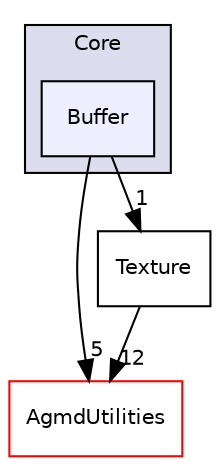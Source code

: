 digraph "src/Agmd3D/Core/Buffer" {
  compound=true
  node [ fontsize="10", fontname="Helvetica"];
  edge [ labelfontsize="10", labelfontname="Helvetica"];
  subgraph clusterdir_b3e9ade9c04b4b48621f7755b7dfe0ba {
    graph [ bgcolor="#ddddee", pencolor="black", label="Core" fontname="Helvetica", fontsize="10", URL="dir_b3e9ade9c04b4b48621f7755b7dfe0ba.html"]
  dir_000cfdc44c01edba0ab339a542678d03 [shape=box, label="Buffer", style="filled", fillcolor="#eeeeff", pencolor="black", URL="dir_000cfdc44c01edba0ab339a542678d03.html"];
  }
  dir_c11272a1c791afc0e19bc74f6f6797fb [shape=box label="AgmdUtilities" fillcolor="white" style="filled" color="red" URL="dir_c11272a1c791afc0e19bc74f6f6797fb.html"];
  dir_eb6b5f21eb591a506f00736d10485246 [shape=box label="Texture" URL="dir_eb6b5f21eb591a506f00736d10485246.html"];
  dir_000cfdc44c01edba0ab339a542678d03->dir_c11272a1c791afc0e19bc74f6f6797fb [headlabel="5", labeldistance=1.5 headhref="dir_000008_000034.html"];
  dir_000cfdc44c01edba0ab339a542678d03->dir_eb6b5f21eb591a506f00736d10485246 [headlabel="1", labeldistance=1.5 headhref="dir_000008_000017.html"];
  dir_eb6b5f21eb591a506f00736d10485246->dir_c11272a1c791afc0e19bc74f6f6797fb [headlabel="12", labeldistance=1.5 headhref="dir_000017_000034.html"];
}
